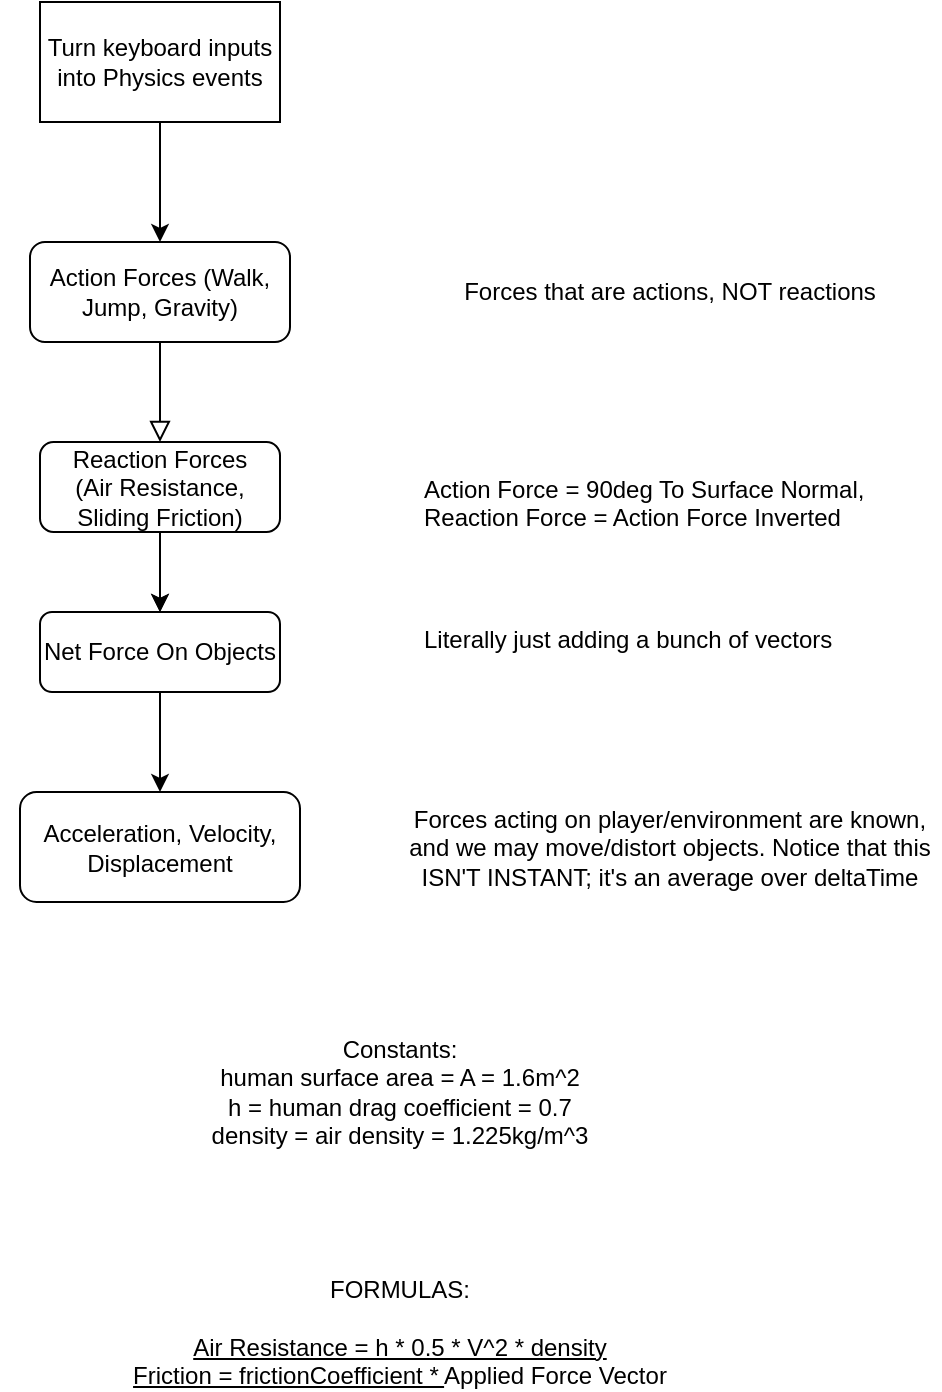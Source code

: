 <mxfile version="16.6.1" type="device"><diagram id="C5RBs43oDa-KdzZeNtuy" name="Page-1"><mxGraphModel dx="1422" dy="737" grid="1" gridSize="10" guides="1" tooltips="1" connect="1" arrows="1" fold="1" page="1" pageScale="1" pageWidth="827" pageHeight="1169" math="0" shadow="0"><root><mxCell id="WIyWlLk6GJQsqaUBKTNV-0"/><mxCell id="WIyWlLk6GJQsqaUBKTNV-1" parent="WIyWlLk6GJQsqaUBKTNV-0"/><mxCell id="WIyWlLk6GJQsqaUBKTNV-2" value="" style="rounded=0;html=1;jettySize=auto;orthogonalLoop=1;fontSize=11;endArrow=block;endFill=0;endSize=8;strokeWidth=1;shadow=0;labelBackgroundColor=none;edgeStyle=orthogonalEdgeStyle;" parent="WIyWlLk6GJQsqaUBKTNV-1" source="WIyWlLk6GJQsqaUBKTNV-3" edge="1"><mxGeometry relative="1" as="geometry"><mxPoint x="220" y="230" as="targetPoint"/></mxGeometry></mxCell><mxCell id="WIyWlLk6GJQsqaUBKTNV-3" value="Action Forces (Walk, Jump, Gravity)" style="rounded=1;whiteSpace=wrap;html=1;fontSize=12;glass=0;strokeWidth=1;shadow=0;" parent="WIyWlLk6GJQsqaUBKTNV-1" vertex="1"><mxGeometry x="155" y="130" width="130" height="50" as="geometry"/></mxCell><mxCell id="jbKRN2ovqxUUH1BQEnau-37" value="" style="edgeStyle=orthogonalEdgeStyle;rounded=0;orthogonalLoop=1;jettySize=auto;html=1;exitX=0.5;exitY=1;exitDx=0;exitDy=0;" parent="WIyWlLk6GJQsqaUBKTNV-1" source="WIyWlLk6GJQsqaUBKTNV-7" target="jbKRN2ovqxUUH1BQEnau-33" edge="1"><mxGeometry relative="1" as="geometry"><mxPoint x="220" y="205" as="sourcePoint"/></mxGeometry></mxCell><mxCell id="WIyWlLk6GJQsqaUBKTNV-7" value="Reaction Forces&lt;br&gt;(Air Resistance, Sliding Friction)" style="rounded=1;whiteSpace=wrap;html=1;fontSize=12;glass=0;strokeWidth=1;shadow=0;" parent="WIyWlLk6GJQsqaUBKTNV-1" vertex="1"><mxGeometry x="160" y="230" width="120" height="45" as="geometry"/></mxCell><mxCell id="jbKRN2ovqxUUH1BQEnau-10" value="Turn keyboard inputs into Physics events" style="rounded=0;whiteSpace=wrap;html=1;" parent="WIyWlLk6GJQsqaUBKTNV-1" vertex="1"><mxGeometry x="160" y="10" width="120" height="60" as="geometry"/></mxCell><mxCell id="jbKRN2ovqxUUH1BQEnau-11" value="" style="endArrow=classic;html=1;rounded=0;entryX=0.5;entryY=0;entryDx=0;entryDy=0;" parent="WIyWlLk6GJQsqaUBKTNV-1" target="WIyWlLk6GJQsqaUBKTNV-3" edge="1"><mxGeometry width="50" height="50" relative="1" as="geometry"><mxPoint x="220" y="70" as="sourcePoint"/><mxPoint x="260" y="20" as="targetPoint"/></mxGeometry></mxCell><mxCell id="jbKRN2ovqxUUH1BQEnau-33" value="Net Force On Objects" style="rounded=1;whiteSpace=wrap;html=1;fontSize=12;glass=0;strokeWidth=1;shadow=0;" parent="WIyWlLk6GJQsqaUBKTNV-1" vertex="1"><mxGeometry x="160" y="315" width="120" height="40" as="geometry"/></mxCell><mxCell id="jbKRN2ovqxUUH1BQEnau-34" value="Forces acting on player/environment are known, and we may move/distort objects. Notice that this ISN'T INSTANT; it's an average over deltaTime" style="text;html=1;strokeColor=none;fillColor=none;align=center;verticalAlign=middle;whiteSpace=wrap;rounded=0;" parent="WIyWlLk6GJQsqaUBKTNV-1" vertex="1"><mxGeometry x="340" y="417.5" width="270" height="30" as="geometry"/></mxCell><mxCell id="jbKRN2ovqxUUH1BQEnau-36" value="" style="endArrow=classic;html=1;rounded=0;entryX=0.5;entryY=0;entryDx=0;entryDy=0;exitX=0.5;exitY=1;exitDx=0;exitDy=0;" parent="WIyWlLk6GJQsqaUBKTNV-1" source="WIyWlLk6GJQsqaUBKTNV-7" target="jbKRN2ovqxUUH1BQEnau-33" edge="1"><mxGeometry width="50" height="50" relative="1" as="geometry"><mxPoint x="230" y="225" as="sourcePoint"/><mxPoint x="230" y="245" as="targetPoint"/></mxGeometry></mxCell><mxCell id="jbKRN2ovqxUUH1BQEnau-39" value="Action Force = 90deg To Surface Normal, &#13;&#10;Reaction Force = Action Force Inverted" style="text;whiteSpace=wrap;html=1;" parent="WIyWlLk6GJQsqaUBKTNV-1" vertex="1"><mxGeometry x="350" y="240" width="250" height="40" as="geometry"/></mxCell><mxCell id="jbKRN2ovqxUUH1BQEnau-40" value="" style="endArrow=classic;html=1;rounded=0;exitX=0.5;exitY=1;exitDx=0;exitDy=0;" parent="WIyWlLk6GJQsqaUBKTNV-1" source="jbKRN2ovqxUUH1BQEnau-33" edge="1"><mxGeometry width="50" height="50" relative="1" as="geometry"><mxPoint x="230" y="285" as="sourcePoint"/><mxPoint x="220" y="405" as="targetPoint"/></mxGeometry></mxCell><mxCell id="jbKRN2ovqxUUH1BQEnau-41" value="Acceleration, Velocity, Displacement" style="rounded=1;whiteSpace=wrap;html=1;fontSize=12;glass=0;strokeWidth=1;shadow=0;" parent="WIyWlLk6GJQsqaUBKTNV-1" vertex="1"><mxGeometry x="150" y="405" width="140" height="55" as="geometry"/></mxCell><mxCell id="jbKRN2ovqxUUH1BQEnau-42" value="Forces that are actions, NOT reactions" style="text;html=1;strokeColor=none;fillColor=none;align=center;verticalAlign=middle;whiteSpace=wrap;rounded=0;" parent="WIyWlLk6GJQsqaUBKTNV-1" vertex="1"><mxGeometry x="340" y="140" width="270" height="30" as="geometry"/></mxCell><mxCell id="jbKRN2ovqxUUH1BQEnau-55" value="FORMULAS:&lt;br&gt;&lt;u&gt;&lt;br&gt;Air Resistance = h * 0.5 * V^2 * density&lt;br&gt;Friction = frictionCoefficient * &lt;/u&gt;Applied Force Vector" style="text;html=1;strokeColor=none;fillColor=none;align=center;verticalAlign=middle;whiteSpace=wrap;rounded=0;" parent="WIyWlLk6GJQsqaUBKTNV-1" vertex="1"><mxGeometry x="140" y="660" width="400" height="30" as="geometry"/></mxCell><mxCell id="jbKRN2ovqxUUH1BQEnau-56" value="Constants:&lt;br&gt;human surface area = A = 1.6m^2&lt;br&gt;h = human drag coefficient = 0.7&lt;br&gt;density = air density = 1.225kg/m^3&lt;br&gt;" style="text;html=1;strokeColor=none;fillColor=none;align=center;verticalAlign=middle;whiteSpace=wrap;rounded=0;" parent="WIyWlLk6GJQsqaUBKTNV-1" vertex="1"><mxGeometry x="140" y="540" width="400" height="30" as="geometry"/></mxCell><mxCell id="jbKRN2ovqxUUH1BQEnau-58" value="Literally just adding a bunch of vectors" style="text;whiteSpace=wrap;html=1;" parent="WIyWlLk6GJQsqaUBKTNV-1" vertex="1"><mxGeometry x="350" y="315" width="250" height="40" as="geometry"/></mxCell></root></mxGraphModel></diagram></mxfile>